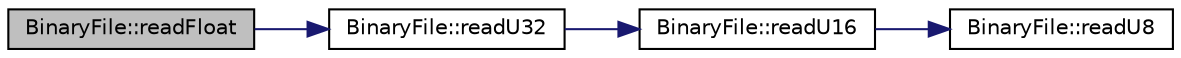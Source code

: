 digraph "BinaryFile::readFloat"
{
 // INTERACTIVE_SVG=YES
  edge [fontname="Helvetica",fontsize="10",labelfontname="Helvetica",labelfontsize="10"];
  node [fontname="Helvetica",fontsize="10",shape=record];
  rankdir="LR";
  Node1 [label="BinaryFile::readFloat",height=0.2,width=0.4,color="black", fillcolor="grey75", style="filled" fontcolor="black"];
  Node1 -> Node2 [color="midnightblue",fontsize="10",style="solid",fontname="Helvetica"];
  Node2 [label="BinaryFile::readU32",height=0.2,width=0.4,color="black", fillcolor="white", style="filled",URL="$class_binary_file.html#a638019e1dadd19e4d7f497c2f16afaa2"];
  Node2 -> Node3 [color="midnightblue",fontsize="10",style="solid",fontname="Helvetica"];
  Node3 [label="BinaryFile::readU16",height=0.2,width=0.4,color="black", fillcolor="white", style="filled",URL="$class_binary_file.html#abec3c5045cd871082f3baa214ac33fe3"];
  Node3 -> Node4 [color="midnightblue",fontsize="10",style="solid",fontname="Helvetica"];
  Node4 [label="BinaryFile::readU8",height=0.2,width=0.4,color="black", fillcolor="white", style="filled",URL="$class_binary_file.html#aa57a21e8c1d8310c9d66f119d49733f4"];
}
